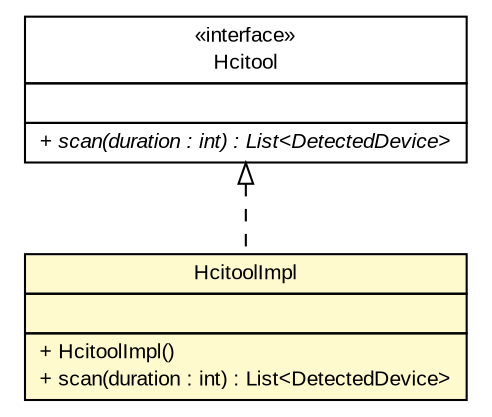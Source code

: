 #!/usr/local/bin/dot
#
# Class diagram 
# Generated by UMLGraph version R5_6 (http://www.umlgraph.org/)
#

digraph G {
	edge [fontname="arial",fontsize=10,labelfontname="arial",labelfontsize=10];
	node [fontname="arial",fontsize=10,shape=plaintext];
	nodesep=0.25;
	ranksep=0.5;
	// de.fhg.fit.biomos.sensorplatform.tools.HcitoolImpl
	c1221 [label=<<table title="de.fhg.fit.biomos.sensorplatform.tools.HcitoolImpl" border="0" cellborder="1" cellspacing="0" cellpadding="2" port="p" bgcolor="lemonChiffon" href="./HcitoolImpl.html">
		<tr><td><table border="0" cellspacing="0" cellpadding="1">
<tr><td align="center" balign="center"> HcitoolImpl </td></tr>
		</table></td></tr>
		<tr><td><table border="0" cellspacing="0" cellpadding="1">
<tr><td align="left" balign="left">  </td></tr>
		</table></td></tr>
		<tr><td><table border="0" cellspacing="0" cellpadding="1">
<tr><td align="left" balign="left"> + HcitoolImpl() </td></tr>
<tr><td align="left" balign="left"> + scan(duration : int) : List&lt;DetectedDevice&gt; </td></tr>
		</table></td></tr>
		</table>>, URL="./HcitoolImpl.html", fontname="arial", fontcolor="black", fontsize=10.0];
	// de.fhg.fit.biomos.sensorplatform.tools.Hcitool
	c1222 [label=<<table title="de.fhg.fit.biomos.sensorplatform.tools.Hcitool" border="0" cellborder="1" cellspacing="0" cellpadding="2" port="p" href="./Hcitool.html">
		<tr><td><table border="0" cellspacing="0" cellpadding="1">
<tr><td align="center" balign="center"> &#171;interface&#187; </td></tr>
<tr><td align="center" balign="center"> Hcitool </td></tr>
		</table></td></tr>
		<tr><td><table border="0" cellspacing="0" cellpadding="1">
<tr><td align="left" balign="left">  </td></tr>
		</table></td></tr>
		<tr><td><table border="0" cellspacing="0" cellpadding="1">
<tr><td align="left" balign="left"><font face="arial italic" point-size="10.0"> + scan(duration : int) : List&lt;DetectedDevice&gt; </font></td></tr>
		</table></td></tr>
		</table>>, URL="./Hcitool.html", fontname="arial", fontcolor="black", fontsize=10.0];
	//de.fhg.fit.biomos.sensorplatform.tools.HcitoolImpl implements de.fhg.fit.biomos.sensorplatform.tools.Hcitool
	c1222:p -> c1221:p [dir=back,arrowtail=empty,style=dashed];
}

